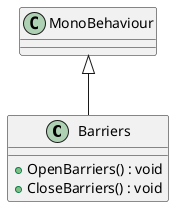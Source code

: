 @startuml
class Barriers {
    + OpenBarriers() : void
    + CloseBarriers() : void
}
MonoBehaviour <|-- Barriers
@enduml
